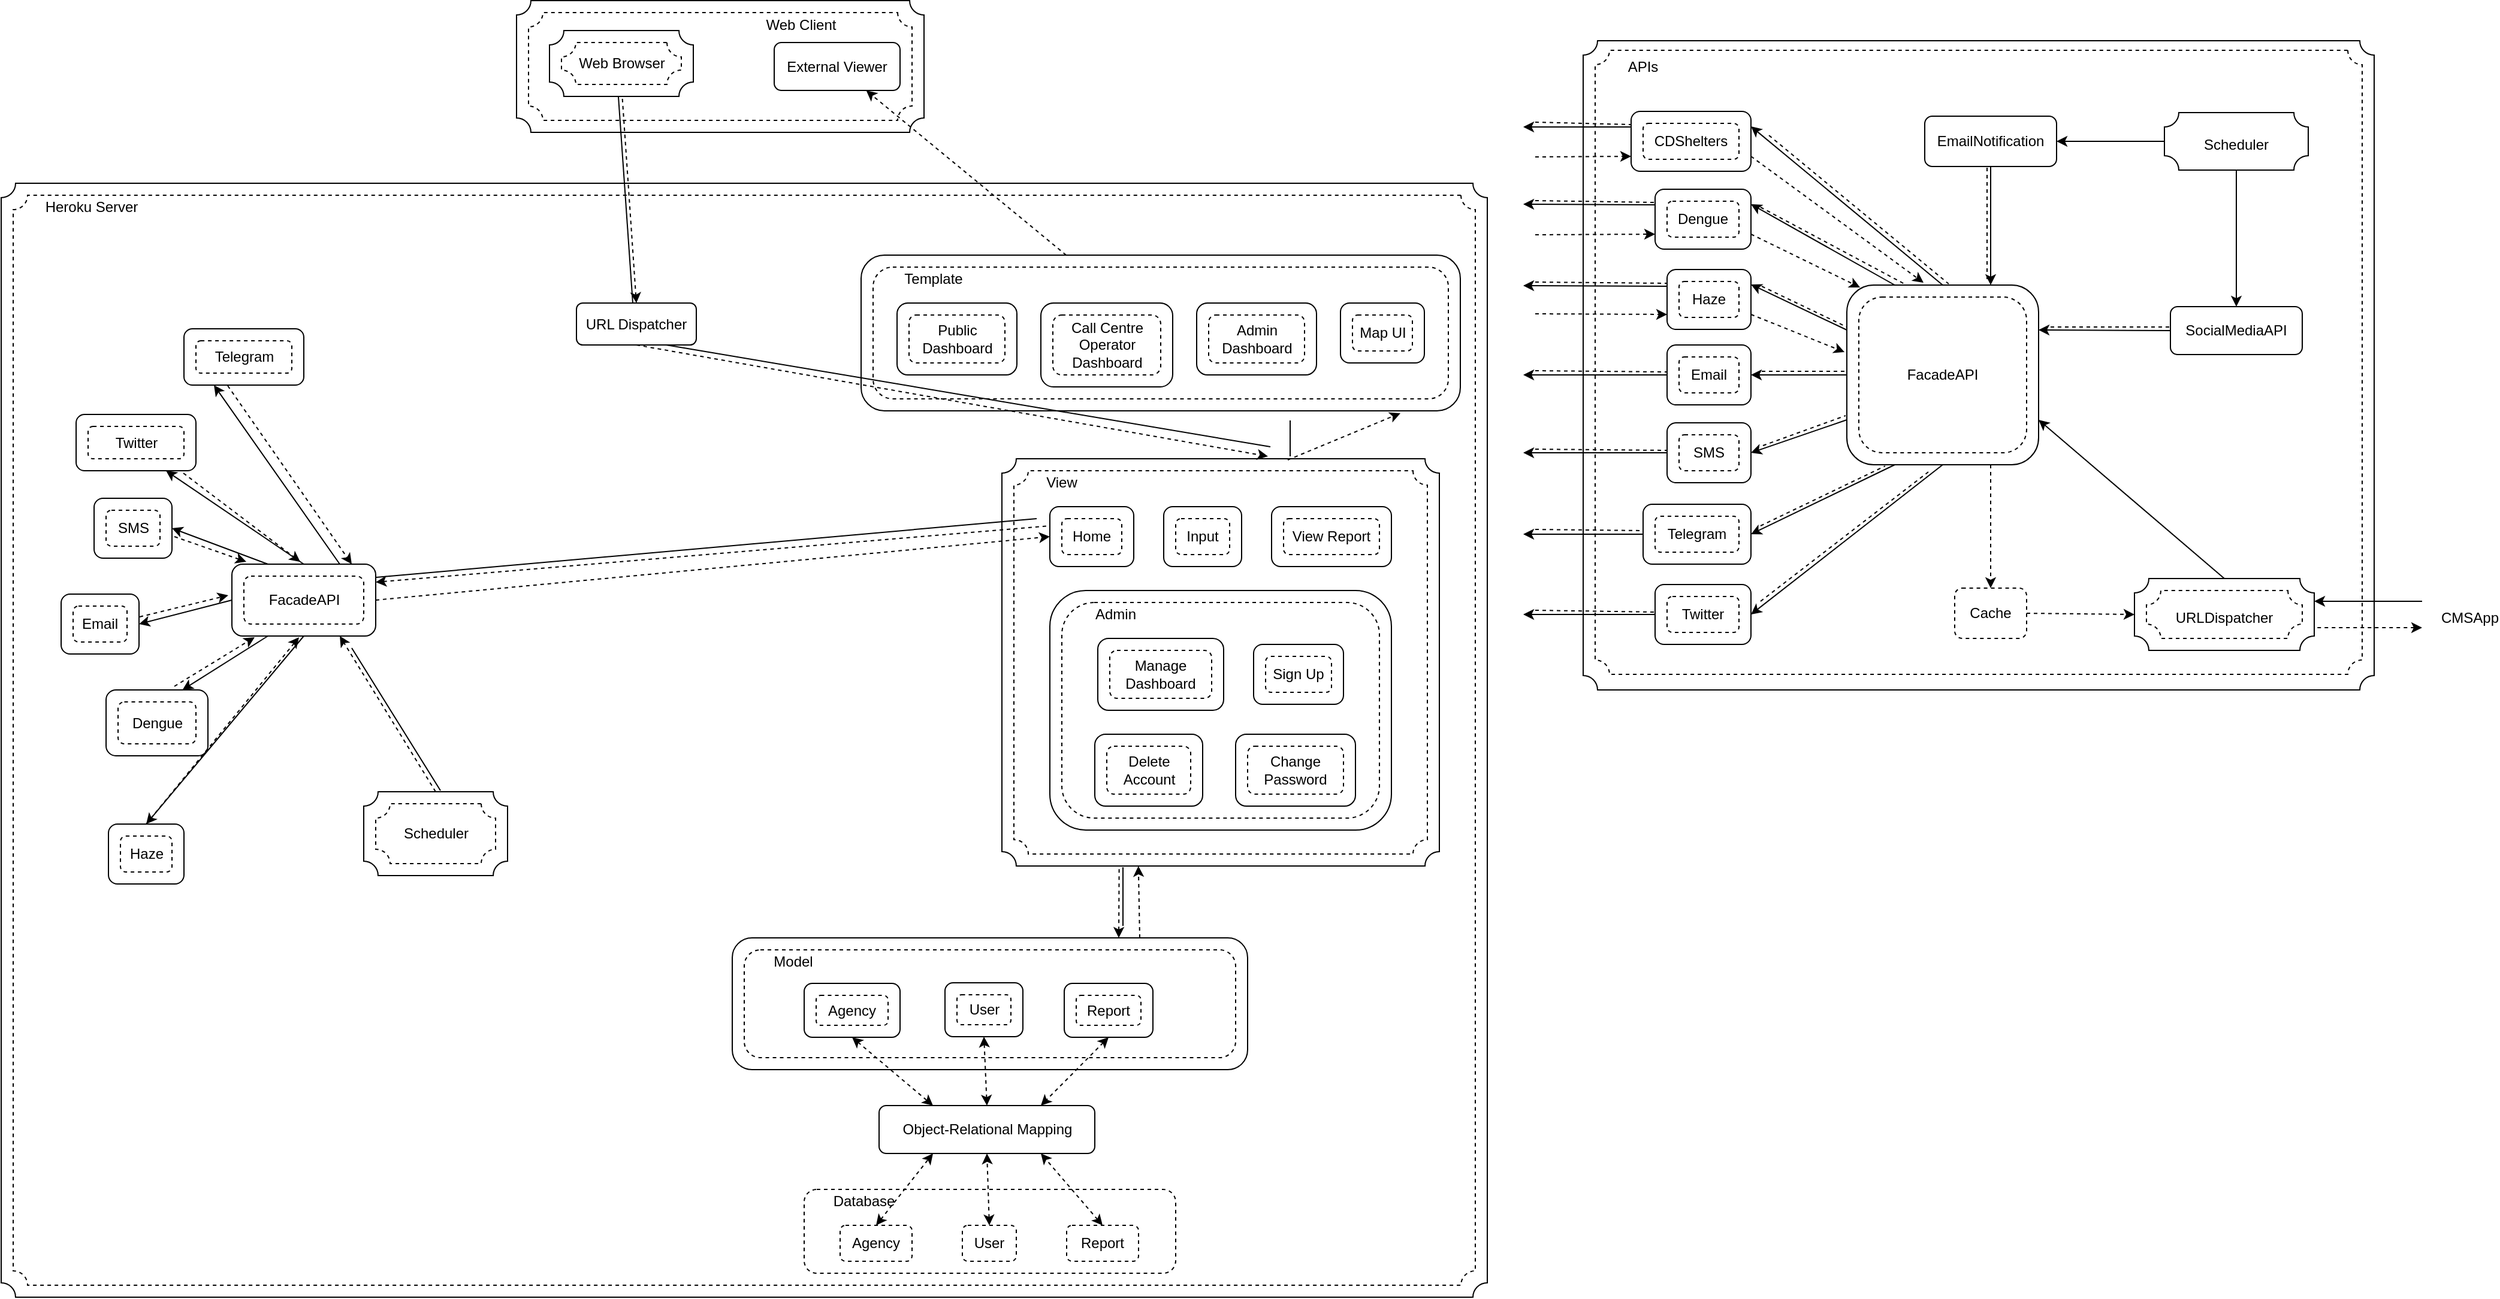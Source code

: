 <mxfile version="10.6.0" type="github"><diagram id="89IaM2pfo2dW9Pg9RgBT" name="Page-1"><mxGraphModel dx="1924" dy="614" grid="1" gridSize="10" guides="1" tooltips="1" connect="1" arrows="1" fold="1" page="1" pageScale="1" pageWidth="850" pageHeight="1100" math="0" shadow="0"><root><mxCell id="0"/><mxCell id="1" parent="0"/><mxCell id="wvOThd1Y3u8JnIfbXRII-2" value="" style="verticalLabelPosition=bottom;verticalAlign=top;html=1;shape=mxgraph.basic.plaque;dx=6;" parent="1" vertex="1"><mxGeometry x="30" y="7.5" width="340" height="110" as="geometry"/></mxCell><mxCell id="wvOThd1Y3u8JnIfbXRII-4" value="" style="verticalLabelPosition=bottom;verticalAlign=top;html=1;shape=mxgraph.basic.plaque;dx=6;dashed=1;" parent="1" vertex="1"><mxGeometry x="40" y="17.5" width="320" height="90" as="geometry"/></mxCell><mxCell id="wvOThd1Y3u8JnIfbXRII-12" value="Web Client" style="text;html=1;strokeColor=none;fillColor=none;align=center;verticalAlign=middle;whiteSpace=wrap;rounded=0;dashed=1;" parent="1" vertex="1"><mxGeometry x="230" y="17.5" width="75" height="20" as="geometry"/></mxCell><mxCell id="wvOThd1Y3u8JnIfbXRII-20" value="" style="verticalLabelPosition=bottom;verticalAlign=top;html=1;shape=mxgraph.basic.plaque;dx=6;" parent="1" vertex="1"><mxGeometry x="-400" y="160" width="1240" height="930" as="geometry"/></mxCell><mxCell id="wvOThd1Y3u8JnIfbXRII-21" value="" style="verticalLabelPosition=bottom;verticalAlign=top;html=1;shape=mxgraph.basic.plaque;dx=6;dashed=1;" parent="1" vertex="1"><mxGeometry x="-390" y="170" width="1220" height="910" as="geometry"/></mxCell><mxCell id="wvOThd1Y3u8JnIfbXRII-22" value="Heroku Server" style="text;html=1;strokeColor=none;fillColor=none;align=center;verticalAlign=middle;whiteSpace=wrap;rounded=0;dashed=1;" parent="1" vertex="1"><mxGeometry x="-370" y="170" width="91" height="20" as="geometry"/></mxCell><mxCell id="wvOThd1Y3u8JnIfbXRII-23" value="" style="rounded=1;whiteSpace=wrap;html=1;" parent="1" vertex="1"><mxGeometry x="317.5" y="220" width="500" height="130" as="geometry"/></mxCell><mxCell id="wvOThd1Y3u8JnIfbXRII-24" value="" style="rounded=1;whiteSpace=wrap;html=1;dashed=1;" parent="1" vertex="1"><mxGeometry x="327.5" y="230" width="480" height="110" as="geometry"/></mxCell><mxCell id="wvOThd1Y3u8JnIfbXRII-25" value="Template" style="text;html=1;strokeColor=none;fillColor=none;align=center;verticalAlign=middle;whiteSpace=wrap;rounded=0;dashed=1;" parent="1" vertex="1"><mxGeometry x="347.5" y="230" width="60" height="20" as="geometry"/></mxCell><mxCell id="wvOThd1Y3u8JnIfbXRII-26" value="" style="rounded=1;whiteSpace=wrap;html=1;" parent="1" vertex="1"><mxGeometry x="347.5" y="260" width="100" height="60" as="geometry"/></mxCell><mxCell id="wvOThd1Y3u8JnIfbXRII-27" value="Public Dashboard" style="rounded=1;whiteSpace=wrap;html=1;dashed=1;" parent="1" vertex="1"><mxGeometry x="357.5" y="270" width="80" height="40" as="geometry"/></mxCell><mxCell id="wvOThd1Y3u8JnIfbXRII-28" value="" style="rounded=1;whiteSpace=wrap;html=1;" parent="1" vertex="1"><mxGeometry x="467.5" y="260" width="110" height="70" as="geometry"/></mxCell><mxCell id="wvOThd1Y3u8JnIfbXRII-29" value="Call Centre Operator Dashboard" style="rounded=1;whiteSpace=wrap;html=1;dashed=1;" parent="1" vertex="1"><mxGeometry x="477.5" y="270" width="90" height="50" as="geometry"/></mxCell><mxCell id="wvOThd1Y3u8JnIfbXRII-30" value="" style="rounded=1;whiteSpace=wrap;html=1;" parent="1" vertex="1"><mxGeometry x="597.5" y="260" width="100" height="60" as="geometry"/></mxCell><mxCell id="wvOThd1Y3u8JnIfbXRII-31" value="Admin Dashboard" style="rounded=1;whiteSpace=wrap;html=1;dashed=1;" parent="1" vertex="1"><mxGeometry x="607.5" y="270" width="80" height="40" as="geometry"/></mxCell><mxCell id="wvOThd1Y3u8JnIfbXRII-32" value="" style="rounded=1;whiteSpace=wrap;html=1;" parent="1" vertex="1"><mxGeometry x="717.5" y="260" width="70" height="50" as="geometry"/></mxCell><mxCell id="wvOThd1Y3u8JnIfbXRII-33" value="Map UI" style="rounded=1;whiteSpace=wrap;html=1;dashed=1;" parent="1" vertex="1"><mxGeometry x="727.5" y="270" width="50" height="30" as="geometry"/></mxCell><mxCell id="wvOThd1Y3u8JnIfbXRII-34" value="URL Dispatcher" style="rounded=1;whiteSpace=wrap;html=1;" parent="1" vertex="1"><mxGeometry x="80" y="260" width="100" height="35" as="geometry"/></mxCell><mxCell id="wvOThd1Y3u8JnIfbXRII-35" value="" style="verticalLabelPosition=bottom;verticalAlign=top;html=1;shape=mxgraph.basic.plaque;dx=6;" parent="1" vertex="1"><mxGeometry x="435" y="390" width="365" height="340" as="geometry"/></mxCell><mxCell id="wvOThd1Y3u8JnIfbXRII-36" value="" style="verticalLabelPosition=bottom;verticalAlign=top;html=1;shape=mxgraph.basic.plaque;dx=6;dashed=1;" parent="1" vertex="1"><mxGeometry x="445" y="400" width="345" height="320" as="geometry"/></mxCell><mxCell id="wvOThd1Y3u8JnIfbXRII-37" value="View" style="text;html=1;strokeColor=none;fillColor=none;align=center;verticalAlign=middle;whiteSpace=wrap;rounded=0;" parent="1" vertex="1"><mxGeometry x="465" y="400" width="40" height="20" as="geometry"/></mxCell><mxCell id="wvOThd1Y3u8JnIfbXRII-38" value="" style="rounded=1;whiteSpace=wrap;html=1;" parent="1" vertex="1"><mxGeometry x="475" y="430" width="70" height="50" as="geometry"/></mxCell><mxCell id="wvOThd1Y3u8JnIfbXRII-39" value="Home" style="rounded=1;whiteSpace=wrap;html=1;dashed=1;" parent="1" vertex="1"><mxGeometry x="485" y="440" width="50" height="30" as="geometry"/></mxCell><mxCell id="wvOThd1Y3u8JnIfbXRII-40" value="" style="rounded=1;whiteSpace=wrap;html=1;" parent="1" vertex="1"><mxGeometry x="570" y="430" width="65" height="50" as="geometry"/></mxCell><mxCell id="wvOThd1Y3u8JnIfbXRII-41" value="Input" style="rounded=1;whiteSpace=wrap;html=1;dashed=1;" parent="1" vertex="1"><mxGeometry x="580" y="440" width="45" height="30" as="geometry"/></mxCell><mxCell id="wvOThd1Y3u8JnIfbXRII-43" value="" style="rounded=1;whiteSpace=wrap;html=1;" parent="1" vertex="1"><mxGeometry x="660" y="430" width="100" height="50" as="geometry"/></mxCell><mxCell id="wvOThd1Y3u8JnIfbXRII-44" value="View Report" style="rounded=1;whiteSpace=wrap;html=1;dashed=1;" parent="1" vertex="1"><mxGeometry x="670" y="440" width="80" height="30" as="geometry"/></mxCell><mxCell id="wvOThd1Y3u8JnIfbXRII-45" value="" style="rounded=1;whiteSpace=wrap;html=1;" parent="1" vertex="1"><mxGeometry x="475" y="500" width="285" height="200" as="geometry"/></mxCell><mxCell id="wvOThd1Y3u8JnIfbXRII-46" value="" style="rounded=1;whiteSpace=wrap;html=1;dashed=1;" parent="1" vertex="1"><mxGeometry x="485" y="510" width="265" height="180" as="geometry"/></mxCell><mxCell id="wvOThd1Y3u8JnIfbXRII-47" value="Admin" style="text;html=1;strokeColor=none;fillColor=none;align=center;verticalAlign=middle;whiteSpace=wrap;rounded=0;" parent="1" vertex="1"><mxGeometry x="510" y="510" width="40" height="20" as="geometry"/></mxCell><mxCell id="wvOThd1Y3u8JnIfbXRII-48" value="" style="endArrow=classic;startArrow=none;html=1;dashed=1;entryX=0.9;entryY=1.015;entryDx=0;entryDy=0;exitX=0.181;exitY=0.003;exitDx=0;exitDy=0;exitPerimeter=0;entryPerimeter=0;endFill=1;startFill=0;" parent="1" target="wvOThd1Y3u8JnIfbXRII-23" edge="1"><mxGeometry width="50" height="50" relative="1" as="geometry"><mxPoint x="673.5" y="391" as="sourcePoint"/><mxPoint x="682.5" y="350" as="targetPoint"/></mxGeometry></mxCell><mxCell id="wvOThd1Y3u8JnIfbXRII-49" value="" style="rounded=1;whiteSpace=wrap;html=1;" parent="1" vertex="1"><mxGeometry x="515" y="540" width="105" height="60" as="geometry"/></mxCell><mxCell id="wvOThd1Y3u8JnIfbXRII-50" value="Manage Dashboard" style="rounded=1;whiteSpace=wrap;html=1;dashed=1;" parent="1" vertex="1"><mxGeometry x="525" y="550" width="85" height="40" as="geometry"/></mxCell><mxCell id="wvOThd1Y3u8JnIfbXRII-51" value="" style="rounded=1;whiteSpace=wrap;html=1;" parent="1" vertex="1"><mxGeometry x="645" y="545" width="75" height="50" as="geometry"/></mxCell><mxCell id="wvOThd1Y3u8JnIfbXRII-52" value="Sign Up" style="rounded=1;whiteSpace=wrap;html=1;dashed=1;" parent="1" vertex="1"><mxGeometry x="655" y="555" width="55" height="30" as="geometry"/></mxCell><mxCell id="wvOThd1Y3u8JnIfbXRII-53" value="" style="rounded=1;whiteSpace=wrap;html=1;" parent="1" vertex="1"><mxGeometry x="512.5" y="620" width="90" height="60" as="geometry"/></mxCell><mxCell id="wvOThd1Y3u8JnIfbXRII-54" value="Delete Account" style="rounded=1;whiteSpace=wrap;html=1;dashed=1;" parent="1" vertex="1"><mxGeometry x="522.5" y="630" width="70" height="40" as="geometry"/></mxCell><mxCell id="wvOThd1Y3u8JnIfbXRII-55" value="" style="rounded=1;whiteSpace=wrap;html=1;" parent="1" vertex="1"><mxGeometry x="630" y="620" width="100" height="60" as="geometry"/></mxCell><mxCell id="wvOThd1Y3u8JnIfbXRII-56" value="Change Password" style="rounded=1;whiteSpace=wrap;html=1;dashed=1;" parent="1" vertex="1"><mxGeometry x="640" y="630" width="80" height="40" as="geometry"/></mxCell><mxCell id="wvOThd1Y3u8JnIfbXRII-57" value="" style="rounded=1;whiteSpace=wrap;html=1;" parent="1" vertex="1"><mxGeometry x="-207.5" y="478" width="120" height="60" as="geometry"/></mxCell><mxCell id="wvOThd1Y3u8JnIfbXRII-58" value="FacadeAPI" style="rounded=1;whiteSpace=wrap;html=1;dashed=1;" parent="1" vertex="1"><mxGeometry x="-197.5" y="488" width="100" height="40" as="geometry"/></mxCell><mxCell id="wvOThd1Y3u8JnIfbXRII-59" value="" style="verticalLabelPosition=bottom;verticalAlign=top;html=1;shape=mxgraph.basic.plaque;dx=6;" parent="1" vertex="1"><mxGeometry x="-97.5" y="668" width="120" height="70" as="geometry"/></mxCell><mxCell id="wvOThd1Y3u8JnIfbXRII-60" value="" style="verticalLabelPosition=bottom;verticalAlign=top;html=1;shape=mxgraph.basic.plaque;dx=6;dashed=1;" parent="1" vertex="1"><mxGeometry x="-87.5" y="678" width="100" height="50" as="geometry"/></mxCell><mxCell id="wvOThd1Y3u8JnIfbXRII-61" value="Scheduler" style="text;html=1;strokeColor=none;fillColor=none;align=center;verticalAlign=middle;whiteSpace=wrap;rounded=0;" parent="1" vertex="1"><mxGeometry x="-67.5" y="685.5" width="60" height="35" as="geometry"/></mxCell><mxCell id="wvOThd1Y3u8JnIfbXRII-62" value="" style="rounded=1;whiteSpace=wrap;html=1;" parent="1" vertex="1"><mxGeometry x="-247.5" y="281.5" width="100" height="47" as="geometry"/></mxCell><mxCell id="wvOThd1Y3u8JnIfbXRII-63" value="Telegram" style="rounded=1;whiteSpace=wrap;html=1;dashed=1;" parent="1" vertex="1"><mxGeometry x="-237.5" y="291.5" width="80" height="27" as="geometry"/></mxCell><mxCell id="wvOThd1Y3u8JnIfbXRII-64" value="" style="rounded=1;whiteSpace=wrap;html=1;" parent="1" vertex="1"><mxGeometry x="-337.5" y="353" width="100" height="47" as="geometry"/></mxCell><mxCell id="wvOThd1Y3u8JnIfbXRII-65" value="Twitter" style="rounded=1;whiteSpace=wrap;html=1;dashed=1;" parent="1" vertex="1"><mxGeometry x="-327.5" y="363" width="80" height="27" as="geometry"/></mxCell><mxCell id="wvOThd1Y3u8JnIfbXRII-66" value="" style="rounded=1;whiteSpace=wrap;html=1;" parent="1" vertex="1"><mxGeometry x="-322.5" y="423" width="65" height="50" as="geometry"/></mxCell><mxCell id="wvOThd1Y3u8JnIfbXRII-67" value="SMS" style="rounded=1;whiteSpace=wrap;html=1;dashed=1;" parent="1" vertex="1"><mxGeometry x="-312.5" y="433" width="45" height="30" as="geometry"/></mxCell><mxCell id="wvOThd1Y3u8JnIfbXRII-68" value="" style="rounded=1;whiteSpace=wrap;html=1;" parent="1" vertex="1"><mxGeometry x="-350" y="503" width="65" height="50" as="geometry"/></mxCell><mxCell id="wvOThd1Y3u8JnIfbXRII-69" value="Email" style="rounded=1;whiteSpace=wrap;html=1;dashed=1;" parent="1" vertex="1"><mxGeometry x="-340" y="513" width="45" height="30" as="geometry"/></mxCell><mxCell id="wvOThd1Y3u8JnIfbXRII-70" value="" style="rounded=1;whiteSpace=wrap;html=1;" parent="1" vertex="1"><mxGeometry x="-312.5" y="583" width="85" height="55" as="geometry"/></mxCell><mxCell id="wvOThd1Y3u8JnIfbXRII-71" value="Dengue" style="rounded=1;whiteSpace=wrap;html=1;dashed=1;" parent="1" vertex="1"><mxGeometry x="-302.5" y="593" width="65" height="35" as="geometry"/></mxCell><mxCell id="wvOThd1Y3u8JnIfbXRII-72" value="" style="rounded=1;whiteSpace=wrap;html=1;" parent="1" vertex="1"><mxGeometry x="-310.5" y="695" width="63" height="50" as="geometry"/></mxCell><mxCell id="wvOThd1Y3u8JnIfbXRII-73" value="Haze" style="rounded=1;whiteSpace=wrap;html=1;dashed=1;" parent="1" vertex="1"><mxGeometry x="-300.5" y="705" width="43" height="30" as="geometry"/></mxCell><mxCell id="wvOThd1Y3u8JnIfbXRII-75" value="" style="rounded=1;whiteSpace=wrap;html=1;dashed=1;" parent="1" vertex="1"><mxGeometry x="270" y="1000" width="310" height="70" as="geometry"/></mxCell><mxCell id="wvOThd1Y3u8JnIfbXRII-76" value="Agency" style="rounded=1;whiteSpace=wrap;html=1;dashed=1;" parent="1" vertex="1"><mxGeometry x="300" y="1030" width="60" height="30" as="geometry"/></mxCell><mxCell id="wvOThd1Y3u8JnIfbXRII-77" value="User" style="rounded=1;whiteSpace=wrap;html=1;dashed=1;" parent="1" vertex="1"><mxGeometry x="402" y="1030" width="45" height="30" as="geometry"/></mxCell><mxCell id="wvOThd1Y3u8JnIfbXRII-78" value="Report" style="rounded=1;whiteSpace=wrap;html=1;dashed=1;" parent="1" vertex="1"><mxGeometry x="489" y="1030" width="60" height="30" as="geometry"/></mxCell><mxCell id="wvOThd1Y3u8JnIfbXRII-79" value="Database" style="text;html=1;strokeColor=none;fillColor=none;align=center;verticalAlign=middle;whiteSpace=wrap;rounded=0;" parent="1" vertex="1"><mxGeometry x="290" y="1000" width="60" height="20" as="geometry"/></mxCell><mxCell id="wvOThd1Y3u8JnIfbXRII-80" value="" style="rounded=1;whiteSpace=wrap;html=1;" parent="1" vertex="1"><mxGeometry x="210" y="790" width="430" height="110" as="geometry"/></mxCell><mxCell id="wvOThd1Y3u8JnIfbXRII-81" value="" style="rounded=1;whiteSpace=wrap;html=1;dashed=1;" parent="1" vertex="1"><mxGeometry x="220" y="800" width="410" height="90" as="geometry"/></mxCell><mxCell id="wvOThd1Y3u8JnIfbXRII-82" value="" style="rounded=1;whiteSpace=wrap;html=1;" parent="1" vertex="1"><mxGeometry x="387.5" y="827.5" width="65" height="45" as="geometry"/></mxCell><mxCell id="wvOThd1Y3u8JnIfbXRII-83" value="User" style="rounded=1;whiteSpace=wrap;html=1;dashed=1;" parent="1" vertex="1"><mxGeometry x="397.5" y="837.5" width="45" height="25" as="geometry"/></mxCell><mxCell id="wvOThd1Y3u8JnIfbXRII-84" value="" style="rounded=1;whiteSpace=wrap;html=1;" parent="1" vertex="1"><mxGeometry x="487" y="828" width="74" height="45" as="geometry"/></mxCell><mxCell id="wvOThd1Y3u8JnIfbXRII-85" value="Report" style="rounded=1;whiteSpace=wrap;html=1;dashed=1;" parent="1" vertex="1"><mxGeometry x="497" y="838" width="54" height="25" as="geometry"/></mxCell><mxCell id="wvOThd1Y3u8JnIfbXRII-86" value="" style="rounded=1;whiteSpace=wrap;html=1;" parent="1" vertex="1"><mxGeometry x="270" y="828" width="80" height="45" as="geometry"/></mxCell><mxCell id="wvOThd1Y3u8JnIfbXRII-87" value="Agency" style="rounded=1;whiteSpace=wrap;html=1;dashed=1;" parent="1" vertex="1"><mxGeometry x="280" y="838" width="60" height="25" as="geometry"/></mxCell><mxCell id="wvOThd1Y3u8JnIfbXRII-88" value="Model" style="text;html=1;strokeColor=none;fillColor=none;align=center;verticalAlign=middle;whiteSpace=wrap;rounded=0;" parent="1" vertex="1"><mxGeometry x="241" y="800" width="40" height="20" as="geometry"/></mxCell><mxCell id="wvOThd1Y3u8JnIfbXRII-89" value="Object-Relational Mapping" style="rounded=1;whiteSpace=wrap;html=1;" parent="1" vertex="1"><mxGeometry x="332.5" y="930" width="180" height="40" as="geometry"/></mxCell><mxCell id="wvOThd1Y3u8JnIfbXRII-90" value="" style="endArrow=classic;startArrow=classic;html=1;dashed=1;exitX=0.5;exitY=0;exitDx=0;exitDy=0;entryX=0.25;entryY=1;entryDx=0;entryDy=0;" parent="1" source="wvOThd1Y3u8JnIfbXRII-76" target="wvOThd1Y3u8JnIfbXRII-89" edge="1"><mxGeometry width="50" height="50" relative="1" as="geometry"><mxPoint x="300" y="1030" as="sourcePoint"/><mxPoint x="350" y="980" as="targetPoint"/></mxGeometry></mxCell><mxCell id="wvOThd1Y3u8JnIfbXRII-91" value="" style="endArrow=classic;startArrow=classic;html=1;dashed=1;exitX=0.5;exitY=0;exitDx=0;exitDy=0;entryX=0.5;entryY=1;entryDx=0;entryDy=0;" parent="1" source="wvOThd1Y3u8JnIfbXRII-77" target="wvOThd1Y3u8JnIfbXRII-89" edge="1"><mxGeometry width="50" height="50" relative="1" as="geometry"><mxPoint x="340" y="1040" as="sourcePoint"/><mxPoint x="355" y="980" as="targetPoint"/></mxGeometry></mxCell><mxCell id="wvOThd1Y3u8JnIfbXRII-92" value="" style="endArrow=classic;startArrow=classic;html=1;dashed=1;exitX=0.5;exitY=0;exitDx=0;exitDy=0;entryX=0.75;entryY=1;entryDx=0;entryDy=0;" parent="1" source="wvOThd1Y3u8JnIfbXRII-78" target="wvOThd1Y3u8JnIfbXRII-89" edge="1"><mxGeometry width="50" height="50" relative="1" as="geometry"><mxPoint x="350" y="1050" as="sourcePoint"/><mxPoint x="365" y="990" as="targetPoint"/></mxGeometry></mxCell><mxCell id="wvOThd1Y3u8JnIfbXRII-93" value="" style="endArrow=classic;startArrow=classic;html=1;dashed=1;exitX=0.5;exitY=1;exitDx=0;exitDy=0;entryX=0.75;entryY=0;entryDx=0;entryDy=0;" parent="1" source="wvOThd1Y3u8JnIfbXRII-84" target="wvOThd1Y3u8JnIfbXRII-89" edge="1"><mxGeometry width="50" height="50" relative="1" as="geometry"><mxPoint x="529" y="1040" as="sourcePoint"/><mxPoint x="505" y="980" as="targetPoint"/></mxGeometry></mxCell><mxCell id="wvOThd1Y3u8JnIfbXRII-94" value="" style="endArrow=classic;startArrow=classic;html=1;dashed=1;exitX=0.5;exitY=1;exitDx=0;exitDy=0;entryX=0.5;entryY=0;entryDx=0;entryDy=0;" parent="1" source="wvOThd1Y3u8JnIfbXRII-82" target="wvOThd1Y3u8JnIfbXRII-89" edge="1"><mxGeometry width="50" height="50" relative="1" as="geometry"><mxPoint x="534" y="883" as="sourcePoint"/><mxPoint x="505" y="940" as="targetPoint"/></mxGeometry></mxCell><mxCell id="wvOThd1Y3u8JnIfbXRII-95" value="" style="endArrow=classic;startArrow=classic;html=1;dashed=1;exitX=0.5;exitY=1;exitDx=0;exitDy=0;entryX=0.25;entryY=0;entryDx=0;entryDy=0;" parent="1" source="wvOThd1Y3u8JnIfbXRII-86" target="wvOThd1Y3u8JnIfbXRII-89" edge="1"><mxGeometry width="50" height="50" relative="1" as="geometry"><mxPoint x="430" y="883" as="sourcePoint"/><mxPoint x="430" y="940" as="targetPoint"/></mxGeometry></mxCell><mxCell id="wvOThd1Y3u8JnIfbXRII-96" value="" style="endArrow=none;startArrow=classic;html=1;dashed=1;exitX=0.75;exitY=0;exitDx=0;exitDy=0;entryX=0.268;entryY=1;entryDx=0;entryDy=0;entryPerimeter=0;startFill=1;endFill=0;" parent="1" source="wvOThd1Y3u8JnIfbXRII-80" target="wvOThd1Y3u8JnIfbXRII-35" edge="1"><mxGeometry width="50" height="50" relative="1" as="geometry"><mxPoint x="520" y="790" as="sourcePoint"/><mxPoint x="570" y="740" as="targetPoint"/></mxGeometry></mxCell><mxCell id="wvOThd1Y3u8JnIfbXRII-97" value="" style="endArrow=classic;html=1;dashed=1;" parent="1" source="wvOThd1Y3u8JnIfbXRII-23" target="N3sMtLj69sBICCDIwIQr-1" edge="1"><mxGeometry width="50" height="50" relative="1" as="geometry"><mxPoint x="632.5" y="170" as="sourcePoint"/><mxPoint x="677.5" y="75" as="targetPoint"/></mxGeometry></mxCell><mxCell id="wvOThd1Y3u8JnIfbXRII-98" value="" style="endArrow=classic;html=1;dashed=1;exitX=0.5;exitY=1;exitDx=0;exitDy=0;exitPerimeter=0;entryX=0.5;entryY=0;entryDx=0;entryDy=0;" parent="1" source="ja9YExPitHHDWCBDoxBe-2" target="wvOThd1Y3u8JnIfbXRII-34" edge="1"><mxGeometry width="50" height="50" relative="1" as="geometry"><mxPoint x="640" y="75" as="sourcePoint"/><mxPoint x="685" y="110" as="targetPoint"/></mxGeometry></mxCell><mxCell id="wvOThd1Y3u8JnIfbXRII-99" value="" style="endArrow=classic;html=1;dashed=1;exitX=0.5;exitY=1;exitDx=0;exitDy=0;entryX=0.595;entryY=-0.006;entryDx=0;entryDy=0;entryPerimeter=0;" parent="1" source="wvOThd1Y3u8JnIfbXRII-34" edge="1"><mxGeometry width="50" height="50" relative="1" as="geometry"><mxPoint x="645" y="360" as="sourcePoint"/><mxPoint x="657" y="388" as="targetPoint"/></mxGeometry></mxCell><mxCell id="wvOThd1Y3u8JnIfbXRII-100" value="" style="endArrow=classic;html=1;entryX=0.25;entryY=1;entryDx=0;entryDy=0;exitX=0.75;exitY=0;exitDx=0;exitDy=0;" parent="1" source="wvOThd1Y3u8JnIfbXRII-57" target="wvOThd1Y3u8JnIfbXRII-62" edge="1"><mxGeometry width="50" height="50" relative="1" as="geometry"><mxPoint x="-67.5" y="508" as="sourcePoint"/><mxPoint x="-17.5" y="458" as="targetPoint"/></mxGeometry></mxCell><mxCell id="wvOThd1Y3u8JnIfbXRII-101" value="" style="endArrow=classic;html=1;entryX=0.75;entryY=1;entryDx=0;entryDy=0;exitX=0.5;exitY=0;exitDx=0;exitDy=0;" parent="1" source="wvOThd1Y3u8JnIfbXRII-57" target="wvOThd1Y3u8JnIfbXRII-64" edge="1"><mxGeometry width="50" height="50" relative="1" as="geometry"><mxPoint x="-107.5" y="488" as="sourcePoint"/><mxPoint x="-52.5" y="442" as="targetPoint"/></mxGeometry></mxCell><mxCell id="wvOThd1Y3u8JnIfbXRII-102" value="" style="endArrow=classic;html=1;entryX=1;entryY=0.5;entryDx=0;entryDy=0;exitX=0.25;exitY=0;exitDx=0;exitDy=0;" parent="1" source="wvOThd1Y3u8JnIfbXRII-57" target="wvOThd1Y3u8JnIfbXRII-66" edge="1"><mxGeometry width="50" height="50" relative="1" as="geometry"><mxPoint x="-137.5" y="488" as="sourcePoint"/><mxPoint x="-142.5" y="429" as="targetPoint"/></mxGeometry></mxCell><mxCell id="wvOThd1Y3u8JnIfbXRII-103" value="" style="endArrow=classic;html=1;entryX=1;entryY=0.5;entryDx=0;entryDy=0;exitX=0;exitY=0.5;exitDx=0;exitDy=0;" parent="1" source="wvOThd1Y3u8JnIfbXRII-57" target="wvOThd1Y3u8JnIfbXRII-68" edge="1"><mxGeometry width="50" height="50" relative="1" as="geometry"><mxPoint x="-227.5" y="498" as="sourcePoint"/><mxPoint x="-247.5" y="458" as="targetPoint"/></mxGeometry></mxCell><mxCell id="wvOThd1Y3u8JnIfbXRII-104" value="" style="endArrow=classic;html=1;entryX=0.75;entryY=0;entryDx=0;entryDy=0;exitX=0.25;exitY=1;exitDx=0;exitDy=0;" parent="1" source="wvOThd1Y3u8JnIfbXRII-57" target="wvOThd1Y3u8JnIfbXRII-70" edge="1"><mxGeometry width="50" height="50" relative="1" as="geometry"><mxPoint x="-197.5" y="512" as="sourcePoint"/><mxPoint x="-274.5" y="526" as="targetPoint"/></mxGeometry></mxCell><mxCell id="wvOThd1Y3u8JnIfbXRII-105" value="" style="endArrow=classic;html=1;entryX=0.5;entryY=0;entryDx=0;entryDy=0;exitX=0.5;exitY=1;exitDx=0;exitDy=0;" parent="1" source="wvOThd1Y3u8JnIfbXRII-57" target="wvOThd1Y3u8JnIfbXRII-72" edge="1"><mxGeometry width="50" height="50" relative="1" as="geometry"><mxPoint x="-197.5" y="533" as="sourcePoint"/><mxPoint x="-238.5" y="593" as="targetPoint"/></mxGeometry></mxCell><mxCell id="wvOThd1Y3u8JnIfbXRII-106" value="" style="endArrow=classic;html=1;entryX=0.75;entryY=1;entryDx=0;entryDy=0;exitX=0.5;exitY=0;exitDx=0;exitDy=0;exitPerimeter=0;dashed=1;" parent="1" source="wvOThd1Y3u8JnIfbXRII-59" target="wvOThd1Y3u8JnIfbXRII-57" edge="1"><mxGeometry width="50" height="50" relative="1" as="geometry"><mxPoint x="-67.5" y="638" as="sourcePoint"/><mxPoint x="-17.5" y="588" as="targetPoint"/></mxGeometry></mxCell><mxCell id="wvOThd1Y3u8JnIfbXRII-107" value="" style="endArrow=classic;startArrow=none;html=1;dashed=1;exitX=1;exitY=0.5;exitDx=0;exitDy=0;entryX=0;entryY=0.5;entryDx=0;entryDy=0;startFill=0;" parent="1" source="wvOThd1Y3u8JnIfbXRII-57" target="wvOThd1Y3u8JnIfbXRII-38" edge="1"><mxGeometry width="50" height="50" relative="1" as="geometry"><mxPoint x="340" y="530" as="sourcePoint"/><mxPoint x="390" y="480" as="targetPoint"/></mxGeometry></mxCell><mxCell id="wvOThd1Y3u8JnIfbXRII-108" value="" style="endArrow=none;html=1;entryX=0;entryY=0.25;entryDx=0;entryDy=0;startArrow=classic;startFill=1;endFill=0;dashed=1;exitX=1;exitY=0.25;exitDx=0;exitDy=0;" parent="1" source="wvOThd1Y3u8JnIfbXRII-57" edge="1"><mxGeometry width="50" height="50" relative="1" as="geometry"><mxPoint x="301" y="503" as="sourcePoint"/><mxPoint x="475" y="446" as="targetPoint"/></mxGeometry></mxCell><mxCell id="wvOThd1Y3u8JnIfbXRII-109" value="" style="endArrow=classic;html=1;dashed=1;exitX=0.365;exitY=1.011;exitDx=0;exitDy=0;exitPerimeter=0;" parent="1" source="wvOThd1Y3u8JnIfbXRII-62" edge="1"><mxGeometry width="50" height="50" relative="1" as="geometry"><mxPoint x="-57.5" y="432" as="sourcePoint"/><mxPoint x="-107.5" y="478" as="targetPoint"/></mxGeometry></mxCell><mxCell id="wvOThd1Y3u8JnIfbXRII-110" value="" style="endArrow=classic;html=1;dashed=1;exitX=0.895;exitY=1.043;exitDx=0;exitDy=0;exitPerimeter=0;" parent="1" source="wvOThd1Y3u8JnIfbXRII-64" edge="1"><mxGeometry width="50" height="50" relative="1" as="geometry"><mxPoint x="-160.5" y="420" as="sourcePoint"/><mxPoint x="-150.5" y="476" as="targetPoint"/></mxGeometry></mxCell><mxCell id="wvOThd1Y3u8JnIfbXRII-111" value="" style="endArrow=classic;html=1;dashed=1;entryX=0.1;entryY=-0.033;entryDx=0;entryDy=0;entryPerimeter=0;exitX=1.031;exitY=0.64;exitDx=0;exitDy=0;exitPerimeter=0;" parent="1" source="wvOThd1Y3u8JnIfbXRII-66" target="wvOThd1Y3u8JnIfbXRII-57" edge="1"><mxGeometry width="50" height="50" relative="1" as="geometry"><mxPoint x="-267.5" y="508" as="sourcePoint"/><mxPoint x="-217.5" y="458" as="targetPoint"/></mxGeometry></mxCell><mxCell id="wvOThd1Y3u8JnIfbXRII-112" value="" style="endArrow=classic;html=1;dashed=1;exitX=1;exitY=0.25;exitDx=0;exitDy=0;" parent="1" edge="1"><mxGeometry width="50" height="50" relative="1" as="geometry"><mxPoint x="-284.5" y="522" as="sourcePoint"/><mxPoint x="-210.5" y="504" as="targetPoint"/></mxGeometry></mxCell><mxCell id="wvOThd1Y3u8JnIfbXRII-113" value="" style="endArrow=classic;html=1;dashed=1;entryX=0.142;entryY=0.983;entryDx=0;entryDy=0;entryPerimeter=0;" parent="1" edge="1"><mxGeometry width="50" height="50" relative="1" as="geometry"><mxPoint x="-255.5" y="580" as="sourcePoint"/><mxPoint x="-188.5" y="539" as="targetPoint"/></mxGeometry></mxCell><mxCell id="wvOThd1Y3u8JnIfbXRII-114" value="" style="endArrow=classic;html=1;dashed=1;entryX=0.442;entryY=1.017;entryDx=0;entryDy=0;entryPerimeter=0;exitX=0.5;exitY=0;exitDx=0;exitDy=0;" parent="1" source="wvOThd1Y3u8JnIfbXRII-72" edge="1"><mxGeometry width="50" height="50" relative="1" as="geometry"><mxPoint x="-162.5" y="595" as="sourcePoint"/><mxPoint x="-151.5" y="539" as="targetPoint"/></mxGeometry></mxCell><mxCell id="N3sMtLj69sBICCDIwIQr-1" value="External Viewer" style="rounded=1;whiteSpace=wrap;html=1;" parent="1" vertex="1"><mxGeometry x="245" y="42.5" width="105" height="40" as="geometry"/></mxCell><mxCell id="ja9YExPitHHDWCBDoxBe-1" value="" style="verticalLabelPosition=bottom;verticalAlign=top;html=1;shape=mxgraph.basic.plaque;dx=6;" parent="1" vertex="1"><mxGeometry x="57.5" y="32.5" width="120" height="55" as="geometry"/></mxCell><mxCell id="ja9YExPitHHDWCBDoxBe-2" value="" style="verticalLabelPosition=bottom;verticalAlign=top;html=1;shape=mxgraph.basic.plaque;dx=6;dashed=1;" parent="1" vertex="1"><mxGeometry x="67.5" y="42.5" width="100" height="35" as="geometry"/></mxCell><mxCell id="wvOThd1Y3u8JnIfbXRII-14" value="Web Browser" style="text;html=1;strokeColor=none;fillColor=none;align=center;verticalAlign=middle;whiteSpace=wrap;rounded=0;dashed=1;" parent="1" vertex="1"><mxGeometry x="77.5" y="50" width="80" height="20" as="geometry"/></mxCell><mxCell id="ja9YExPitHHDWCBDoxBe-3" value="" style="endArrow=none;html=1;entryX=0.5;entryY=1;entryDx=0;entryDy=0;entryPerimeter=0;exitX=0.5;exitY=0;exitDx=0;exitDy=0;" parent="1" edge="1"><mxGeometry width="50" height="50" relative="1" as="geometry"><mxPoint x="127" y="260" as="sourcePoint"/><mxPoint x="115" y="88" as="targetPoint"/></mxGeometry></mxCell><mxCell id="ja9YExPitHHDWCBDoxBe-6" value="" style="endArrow=none;html=1;exitX=0.2;exitY=0;exitDx=0;exitDy=0;exitPerimeter=0;" parent="1" edge="1"><mxGeometry width="50" height="50" relative="1" as="geometry"><mxPoint x="675.5" y="388" as="sourcePoint"/><mxPoint x="675.5" y="358" as="targetPoint"/></mxGeometry></mxCell><mxCell id="ja9YExPitHHDWCBDoxBe-7" value="" style="endArrow=none;html=1;" parent="1" edge="1"><mxGeometry width="50" height="50" relative="1" as="geometry"><mxPoint x="-33.5" y="667" as="sourcePoint"/><mxPoint x="-107.5" y="548" as="targetPoint"/></mxGeometry></mxCell><mxCell id="ja9YExPitHHDWCBDoxBe-8" value="" style="endArrow=none;html=1;entryX=0.285;entryY=1.003;entryDx=0;entryDy=0;entryPerimeter=0;" parent="1" edge="1"><mxGeometry width="50" height="50" relative="1" as="geometry"><mxPoint x="536" y="780" as="sourcePoint"/><mxPoint x="536" y="731" as="targetPoint"/></mxGeometry></mxCell><mxCell id="ja9YExPitHHDWCBDoxBe-9" value="" style="endArrow=classic;html=1;dashed=1;entryX=0.312;entryY=1;entryDx=0;entryDy=0;entryPerimeter=0;" parent="1" target="wvOThd1Y3u8JnIfbXRII-35" edge="1"><mxGeometry width="50" height="50" relative="1" as="geometry"><mxPoint x="550" y="790" as="sourcePoint"/><mxPoint x="600" y="740" as="targetPoint"/></mxGeometry></mxCell><mxCell id="ja9YExPitHHDWCBDoxBe-10" value="" style="endArrow=none;html=1;" parent="1" edge="1"><mxGeometry width="50" height="50" relative="1" as="geometry"><mxPoint x="-87" y="489" as="sourcePoint"/><mxPoint x="464" y="440" as="targetPoint"/></mxGeometry></mxCell><mxCell id="ja9YExPitHHDWCBDoxBe-11" value="" style="endArrow=none;html=1;entryX=0.75;entryY=1;entryDx=0;entryDy=0;" parent="1" target="wvOThd1Y3u8JnIfbXRII-34" edge="1"><mxGeometry width="50" height="50" relative="1" as="geometry"><mxPoint x="659" y="380" as="sourcePoint"/><mxPoint x="659" y="297" as="targetPoint"/></mxGeometry></mxCell><mxCell id="D0pMlMxp29MiVKRcEzJZ-3" value="" style="verticalLabelPosition=bottom;verticalAlign=top;html=1;shape=mxgraph.basic.plaque;dx=6;" parent="1" vertex="1"><mxGeometry x="920" y="41" width="660" height="542" as="geometry"/></mxCell><mxCell id="D0pMlMxp29MiVKRcEzJZ-11" value="" style="verticalLabelPosition=bottom;verticalAlign=top;html=1;shape=mxgraph.basic.plaque;dx=6;dashed=1;" parent="1" vertex="1"><mxGeometry x="930" y="49" width="640" height="521" as="geometry"/></mxCell><mxCell id="D0pMlMxp29MiVKRcEzJZ-12" value="" style="rounded=1;whiteSpace=wrap;html=1;" parent="1" vertex="1"><mxGeometry x="960" y="100" width="100" height="50" as="geometry"/></mxCell><mxCell id="D0pMlMxp29MiVKRcEzJZ-13" value="CDShelters" style="rounded=1;whiteSpace=wrap;html=1;dashed=1;" parent="1" vertex="1"><mxGeometry x="970" y="110" width="80" height="30" as="geometry"/></mxCell><mxCell id="D0pMlMxp29MiVKRcEzJZ-15" value="" style="rounded=1;whiteSpace=wrap;html=1;" parent="1" vertex="1"><mxGeometry x="980" y="165" width="80" height="50" as="geometry"/></mxCell><mxCell id="D0pMlMxp29MiVKRcEzJZ-16" value="Dengue" style="rounded=1;whiteSpace=wrap;html=1;dashed=1;" parent="1" vertex="1"><mxGeometry x="990" y="175" width="60" height="30" as="geometry"/></mxCell><mxCell id="D0pMlMxp29MiVKRcEzJZ-17" value="" style="rounded=1;whiteSpace=wrap;html=1;" parent="1" vertex="1"><mxGeometry x="990" y="232" width="70" height="50" as="geometry"/></mxCell><mxCell id="D0pMlMxp29MiVKRcEzJZ-18" value="Haze" style="rounded=1;whiteSpace=wrap;html=1;dashed=1;" parent="1" vertex="1"><mxGeometry x="1000" y="242" width="50" height="30" as="geometry"/></mxCell><mxCell id="D0pMlMxp29MiVKRcEzJZ-19" value="" style="rounded=1;whiteSpace=wrap;html=1;" parent="1" vertex="1"><mxGeometry x="990" y="295" width="70" height="50" as="geometry"/></mxCell><mxCell id="D0pMlMxp29MiVKRcEzJZ-20" value="Email" style="rounded=1;whiteSpace=wrap;html=1;dashed=1;" parent="1" vertex="1"><mxGeometry x="1000" y="305" width="50" height="30" as="geometry"/></mxCell><mxCell id="D0pMlMxp29MiVKRcEzJZ-21" value="" style="rounded=1;whiteSpace=wrap;html=1;" parent="1" vertex="1"><mxGeometry x="990" y="360" width="70" height="50" as="geometry"/></mxCell><mxCell id="D0pMlMxp29MiVKRcEzJZ-22" value="SMS" style="rounded=1;whiteSpace=wrap;html=1;dashed=1;" parent="1" vertex="1"><mxGeometry x="1000" y="370" width="50" height="30" as="geometry"/></mxCell><mxCell id="D0pMlMxp29MiVKRcEzJZ-23" value="" style="rounded=1;whiteSpace=wrap;html=1;" parent="1" vertex="1"><mxGeometry x="970" y="428" width="90" height="50" as="geometry"/></mxCell><mxCell id="D0pMlMxp29MiVKRcEzJZ-24" value="Telegram" style="rounded=1;whiteSpace=wrap;html=1;dashed=1;" parent="1" vertex="1"><mxGeometry x="980" y="438" width="70" height="30" as="geometry"/></mxCell><mxCell id="D0pMlMxp29MiVKRcEzJZ-25" value="" style="rounded=1;whiteSpace=wrap;html=1;" parent="1" vertex="1"><mxGeometry x="980" y="495" width="80" height="50" as="geometry"/></mxCell><mxCell id="D0pMlMxp29MiVKRcEzJZ-26" value="Twitter" style="rounded=1;whiteSpace=wrap;html=1;dashed=1;" parent="1" vertex="1"><mxGeometry x="990" y="505" width="60" height="30" as="geometry"/></mxCell><mxCell id="D0pMlMxp29MiVKRcEzJZ-27" value="APIs" style="text;html=1;strokeColor=none;fillColor=none;align=center;verticalAlign=middle;whiteSpace=wrap;rounded=0;dashed=1;" parent="1" vertex="1"><mxGeometry x="950" y="53" width="40" height="20" as="geometry"/></mxCell><mxCell id="D0pMlMxp29MiVKRcEzJZ-28" value="" style="endArrow=classic;html=1;" parent="1" edge="1"><mxGeometry width="50" height="50" relative="1" as="geometry"><mxPoint x="960" y="113" as="sourcePoint"/><mxPoint x="870" y="113" as="targetPoint"/></mxGeometry></mxCell><mxCell id="D0pMlMxp29MiVKRcEzJZ-29" value="" style="endArrow=classic;html=1;" parent="1" edge="1"><mxGeometry width="50" height="50" relative="1" as="geometry"><mxPoint x="980" y="178" as="sourcePoint"/><mxPoint x="870" y="177.5" as="targetPoint"/></mxGeometry></mxCell><mxCell id="D0pMlMxp29MiVKRcEzJZ-30" value="" style="endArrow=classic;html=1;" parent="1" edge="1"><mxGeometry width="50" height="50" relative="1" as="geometry"><mxPoint x="990" y="246" as="sourcePoint"/><mxPoint x="870" y="245.5" as="targetPoint"/></mxGeometry></mxCell><mxCell id="D0pMlMxp29MiVKRcEzJZ-31" value="" style="endArrow=classic;html=1;exitX=0;exitY=0.5;exitDx=0;exitDy=0;" parent="1" source="D0pMlMxp29MiVKRcEzJZ-19" edge="1"><mxGeometry width="50" height="50" relative="1" as="geometry"><mxPoint x="960" y="320" as="sourcePoint"/><mxPoint x="870" y="320" as="targetPoint"/></mxGeometry></mxCell><mxCell id="D0pMlMxp29MiVKRcEzJZ-32" value="" style="endArrow=classic;html=1;exitX=0;exitY=0.5;exitDx=0;exitDy=0;" parent="1" source="D0pMlMxp29MiVKRcEzJZ-21" edge="1"><mxGeometry width="50" height="50" relative="1" as="geometry"><mxPoint x="960" y="385" as="sourcePoint"/><mxPoint x="870" y="385" as="targetPoint"/></mxGeometry></mxCell><mxCell id="D0pMlMxp29MiVKRcEzJZ-33" value="" style="endArrow=classic;html=1;exitX=0;exitY=0.5;exitDx=0;exitDy=0;" parent="1" source="D0pMlMxp29MiVKRcEzJZ-23" edge="1"><mxGeometry width="50" height="50" relative="1" as="geometry"><mxPoint x="970" y="454" as="sourcePoint"/><mxPoint x="870" y="453" as="targetPoint"/></mxGeometry></mxCell><mxCell id="D0pMlMxp29MiVKRcEzJZ-34" value="" style="endArrow=classic;html=1;exitX=0;exitY=0.5;exitDx=0;exitDy=0;" parent="1" source="D0pMlMxp29MiVKRcEzJZ-25" edge="1"><mxGeometry width="50" height="50" relative="1" as="geometry"><mxPoint x="970" y="520" as="sourcePoint"/><mxPoint x="870" y="520" as="targetPoint"/></mxGeometry></mxCell><mxCell id="D0pMlMxp29MiVKRcEzJZ-35" value="" style="endArrow=classic;dashed=1;html=1;entryX=0;entryY=0.75;entryDx=0;entryDy=0;endFill=1;" parent="1" target="D0pMlMxp29MiVKRcEzJZ-12" edge="1"><mxGeometry width="50" height="50" relative="1" as="geometry"><mxPoint x="880" y="138" as="sourcePoint"/><mxPoint x="840" y="80" as="targetPoint"/></mxGeometry></mxCell><mxCell id="MvJEC_YLyPXSr9O0c1r4-1" value="" style="endArrow=classic;dashed=1;html=1;entryX=0;entryY=0.75;entryDx=0;entryDy=0;endFill=1;" edge="1" parent="1" target="D0pMlMxp29MiVKRcEzJZ-15"><mxGeometry width="50" height="50" relative="1" as="geometry"><mxPoint x="880" y="203" as="sourcePoint"/><mxPoint x="950" y="200" as="targetPoint"/></mxGeometry></mxCell><mxCell id="MvJEC_YLyPXSr9O0c1r4-2" value="" style="endArrow=classic;dashed=1;html=1;entryX=0;entryY=0.75;entryDx=0;entryDy=0;endFill=1;" edge="1" parent="1" target="D0pMlMxp29MiVKRcEzJZ-17"><mxGeometry width="50" height="50" relative="1" as="geometry"><mxPoint x="880" y="269" as="sourcePoint"/><mxPoint x="980" y="269" as="targetPoint"/></mxGeometry></mxCell><mxCell id="MvJEC_YLyPXSr9O0c1r4-3" value="" style="endArrow=none;dashed=1;html=1;entryX=0;entryY=0.75;entryDx=0;entryDy=0;endFill=0;" edge="1" parent="1"><mxGeometry width="50" height="50" relative="1" as="geometry"><mxPoint x="880" y="242.5" as="sourcePoint"/><mxPoint x="990" y="243.5" as="targetPoint"/></mxGeometry></mxCell><mxCell id="MvJEC_YLyPXSr9O0c1r4-4" value="" style="endArrow=none;dashed=1;html=1;endFill=0;" edge="1" parent="1"><mxGeometry width="50" height="50" relative="1" as="geometry"><mxPoint x="880" y="174.5" as="sourcePoint"/><mxPoint x="980" y="176" as="targetPoint"/></mxGeometry></mxCell><mxCell id="MvJEC_YLyPXSr9O0c1r4-5" value="" style="endArrow=none;dashed=1;html=1;endFill=0;" edge="1" parent="1"><mxGeometry width="50" height="50" relative="1" as="geometry"><mxPoint x="880" y="109" as="sourcePoint"/><mxPoint x="960" y="111" as="targetPoint"/></mxGeometry></mxCell><mxCell id="MvJEC_YLyPXSr9O0c1r4-6" value="" style="endArrow=none;dashed=1;html=1;entryX=0;entryY=0.75;entryDx=0;entryDy=0;endFill=0;" edge="1" parent="1"><mxGeometry width="50" height="50" relative="1" as="geometry"><mxPoint x="880" y="316.5" as="sourcePoint"/><mxPoint x="990" y="317.5" as="targetPoint"/></mxGeometry></mxCell><mxCell id="MvJEC_YLyPXSr9O0c1r4-7" value="" style="endArrow=none;dashed=1;html=1;entryX=0;entryY=0.75;entryDx=0;entryDy=0;endFill=0;" edge="1" parent="1"><mxGeometry width="50" height="50" relative="1" as="geometry"><mxPoint x="880" y="382" as="sourcePoint"/><mxPoint x="990" y="383" as="targetPoint"/></mxGeometry></mxCell><mxCell id="MvJEC_YLyPXSr9O0c1r4-8" value="" style="endArrow=none;dashed=1;html=1;endFill=0;" edge="1" parent="1"><mxGeometry width="50" height="50" relative="1" as="geometry"><mxPoint x="880" y="516.5" as="sourcePoint"/><mxPoint x="980" y="518" as="targetPoint"/></mxGeometry></mxCell><mxCell id="MvJEC_YLyPXSr9O0c1r4-9" value="" style="endArrow=none;dashed=1;html=1;endFill=0;" edge="1" parent="1"><mxGeometry width="50" height="50" relative="1" as="geometry"><mxPoint x="880" y="449" as="sourcePoint"/><mxPoint x="970" y="450" as="targetPoint"/></mxGeometry></mxCell><mxCell id="MvJEC_YLyPXSr9O0c1r4-10" value="" style="rounded=1;whiteSpace=wrap;html=1;" vertex="1" parent="1"><mxGeometry x="1140" y="245" width="160" height="150" as="geometry"/></mxCell><mxCell id="MvJEC_YLyPXSr9O0c1r4-11" value="FacadeAPI" style="rounded=1;whiteSpace=wrap;html=1;dashed=1;" vertex="1" parent="1"><mxGeometry x="1150" y="255" width="140" height="130" as="geometry"/></mxCell><mxCell id="MvJEC_YLyPXSr9O0c1r4-12" value="" style="endArrow=classic;html=1;entryX=1;entryY=0.5;entryDx=0;entryDy=0;exitX=0;exitY=0.5;exitDx=0;exitDy=0;" edge="1" parent="1" source="MvJEC_YLyPXSr9O0c1r4-10" target="D0pMlMxp29MiVKRcEzJZ-19"><mxGeometry width="50" height="50" relative="1" as="geometry"><mxPoint x="1110" y="390" as="sourcePoint"/><mxPoint x="1160" y="340" as="targetPoint"/></mxGeometry></mxCell><mxCell id="MvJEC_YLyPXSr9O0c1r4-13" value="" style="endArrow=classic;html=1;entryX=1;entryY=0.5;entryDx=0;entryDy=0;exitX=0;exitY=0.75;exitDx=0;exitDy=0;" edge="1" parent="1" source="MvJEC_YLyPXSr9O0c1r4-10" target="D0pMlMxp29MiVKRcEzJZ-21"><mxGeometry width="50" height="50" relative="1" as="geometry"><mxPoint x="1110" y="420" as="sourcePoint"/><mxPoint x="1160" y="370" as="targetPoint"/></mxGeometry></mxCell><mxCell id="MvJEC_YLyPXSr9O0c1r4-14" value="" style="endArrow=classic;html=1;entryX=1;entryY=0.25;entryDx=0;entryDy=0;exitX=0;exitY=0.25;exitDx=0;exitDy=0;" edge="1" parent="1" source="MvJEC_YLyPXSr9O0c1r4-10" target="D0pMlMxp29MiVKRcEzJZ-17"><mxGeometry width="50" height="50" relative="1" as="geometry"><mxPoint x="1180" y="331" as="sourcePoint"/><mxPoint x="1070" y="330" as="targetPoint"/></mxGeometry></mxCell><mxCell id="MvJEC_YLyPXSr9O0c1r4-15" value="" style="endArrow=classic;html=1;entryX=1;entryY=0.5;entryDx=0;entryDy=0;exitX=0.25;exitY=1;exitDx=0;exitDy=0;" edge="1" parent="1" source="MvJEC_YLyPXSr9O0c1r4-10" target="D0pMlMxp29MiVKRcEzJZ-23"><mxGeometry width="50" height="50" relative="1" as="geometry"><mxPoint x="1140" y="500" as="sourcePoint"/><mxPoint x="1190" y="450" as="targetPoint"/></mxGeometry></mxCell><mxCell id="MvJEC_YLyPXSr9O0c1r4-16" value="" style="endArrow=classic;html=1;entryX=1;entryY=0.5;entryDx=0;entryDy=0;exitX=0.5;exitY=1;exitDx=0;exitDy=0;" edge="1" parent="1" source="MvJEC_YLyPXSr9O0c1r4-10" target="D0pMlMxp29MiVKRcEzJZ-25"><mxGeometry width="50" height="50" relative="1" as="geometry"><mxPoint x="1200" y="510" as="sourcePoint"/><mxPoint x="1250" y="460" as="targetPoint"/></mxGeometry></mxCell><mxCell id="MvJEC_YLyPXSr9O0c1r4-17" value="" style="endArrow=classic;html=1;entryX=1;entryY=0.25;entryDx=0;entryDy=0;exitX=0.25;exitY=0;exitDx=0;exitDy=0;" edge="1" parent="1" source="MvJEC_YLyPXSr9O0c1r4-10" target="D0pMlMxp29MiVKRcEzJZ-15"><mxGeometry width="50" height="50" relative="1" as="geometry"><mxPoint x="1170" y="210" as="sourcePoint"/><mxPoint x="1220" y="160" as="targetPoint"/></mxGeometry></mxCell><mxCell id="MvJEC_YLyPXSr9O0c1r4-18" value="" style="endArrow=classic;html=1;entryX=1;entryY=0.25;entryDx=0;entryDy=0;exitX=0.5;exitY=0;exitDx=0;exitDy=0;" edge="1" parent="1" source="MvJEC_YLyPXSr9O0c1r4-10" target="D0pMlMxp29MiVKRcEzJZ-12"><mxGeometry width="50" height="50" relative="1" as="geometry"><mxPoint x="1190" y="230" as="sourcePoint"/><mxPoint x="1240" y="180" as="targetPoint"/></mxGeometry></mxCell><mxCell id="MvJEC_YLyPXSr9O0c1r4-19" value="EmailNotification" style="rounded=1;whiteSpace=wrap;html=1;" vertex="1" parent="1"><mxGeometry x="1205" y="104" width="110" height="42" as="geometry"/></mxCell><mxCell id="MvJEC_YLyPXSr9O0c1r4-20" value="" style="endArrow=classic;html=1;exitX=0.5;exitY=1;exitDx=0;exitDy=0;entryX=0.75;entryY=0;entryDx=0;entryDy=0;" edge="1" parent="1" source="MvJEC_YLyPXSr9O0c1r4-19" target="MvJEC_YLyPXSr9O0c1r4-10"><mxGeometry width="50" height="50" relative="1" as="geometry"><mxPoint x="1320" y="250" as="sourcePoint"/><mxPoint x="1370" y="200" as="targetPoint"/></mxGeometry></mxCell><mxCell id="MvJEC_YLyPXSr9O0c1r4-21" value="SocialMediaAPI" style="rounded=1;whiteSpace=wrap;html=1;" vertex="1" parent="1"><mxGeometry x="1410" y="263" width="110" height="40" as="geometry"/></mxCell><mxCell id="MvJEC_YLyPXSr9O0c1r4-23" value="" style="endArrow=classic;html=1;entryX=1;entryY=0.25;entryDx=0;entryDy=0;exitX=0;exitY=0.5;exitDx=0;exitDy=0;" edge="1" parent="1" source="MvJEC_YLyPXSr9O0c1r4-21" target="MvJEC_YLyPXSr9O0c1r4-10"><mxGeometry width="50" height="50" relative="1" as="geometry"><mxPoint x="1310" y="400" as="sourcePoint"/><mxPoint x="1360" y="350" as="targetPoint"/></mxGeometry></mxCell><mxCell id="MvJEC_YLyPXSr9O0c1r4-24" value="Cache" style="rounded=1;whiteSpace=wrap;html=1;dashed=1;" vertex="1" parent="1"><mxGeometry x="1230" y="498" width="60" height="42" as="geometry"/></mxCell><mxCell id="MvJEC_YLyPXSr9O0c1r4-25" value="" style="endArrow=classic;html=1;exitX=0.75;exitY=1;exitDx=0;exitDy=0;entryX=0.5;entryY=0;entryDx=0;entryDy=0;dashed=1;" edge="1" parent="1" source="MvJEC_YLyPXSr9O0c1r4-10" target="MvJEC_YLyPXSr9O0c1r4-24"><mxGeometry width="50" height="50" relative="1" as="geometry"><mxPoint x="1250" y="480" as="sourcePoint"/><mxPoint x="1300" y="430" as="targetPoint"/></mxGeometry></mxCell><mxCell id="MvJEC_YLyPXSr9O0c1r4-26" value="" style="verticalLabelPosition=bottom;verticalAlign=top;html=1;shape=mxgraph.basic.plaque;dx=6;" vertex="1" parent="1"><mxGeometry x="1380" y="490" width="150" height="60" as="geometry"/></mxCell><mxCell id="MvJEC_YLyPXSr9O0c1r4-27" value="" style="verticalLabelPosition=bottom;verticalAlign=top;html=1;shape=mxgraph.basic.plaque;dx=6;dashed=1;" vertex="1" parent="1"><mxGeometry x="1390" y="500" width="130" height="40" as="geometry"/></mxCell><mxCell id="MvJEC_YLyPXSr9O0c1r4-28" value="URLDispatcher" style="text;html=1;strokeColor=none;fillColor=none;align=center;verticalAlign=middle;whiteSpace=wrap;rounded=0;dashed=1;" vertex="1" parent="1"><mxGeometry x="1435" y="513" width="40" height="20" as="geometry"/></mxCell><mxCell id="MvJEC_YLyPXSr9O0c1r4-29" value="" style="verticalLabelPosition=bottom;verticalAlign=top;html=1;shape=mxgraph.basic.plaque;dx=6;" vertex="1" parent="1"><mxGeometry x="1405" y="101" width="120" height="48" as="geometry"/></mxCell><mxCell id="MvJEC_YLyPXSr9O0c1r4-31" value="Scheduler" style="text;html=1;strokeColor=none;fillColor=none;align=center;verticalAlign=middle;whiteSpace=wrap;rounded=0;dashed=1;" vertex="1" parent="1"><mxGeometry x="1445" y="117.5" width="40" height="20" as="geometry"/></mxCell><mxCell id="MvJEC_YLyPXSr9O0c1r4-32" value="" style="endArrow=classic;html=1;entryX=1;entryY=0.5;entryDx=0;entryDy=0;exitX=0;exitY=0.5;exitDx=0;exitDy=0;exitPerimeter=0;" edge="1" parent="1" source="MvJEC_YLyPXSr9O0c1r4-29" target="MvJEC_YLyPXSr9O0c1r4-19"><mxGeometry width="50" height="50" relative="1" as="geometry"><mxPoint x="1320" y="210" as="sourcePoint"/><mxPoint x="1370" y="160" as="targetPoint"/></mxGeometry></mxCell><mxCell id="MvJEC_YLyPXSr9O0c1r4-33" value="" style="endArrow=classic;html=1;exitX=0.5;exitY=1;exitDx=0;exitDy=0;exitPerimeter=0;" edge="1" parent="1" source="MvJEC_YLyPXSr9O0c1r4-29" target="MvJEC_YLyPXSr9O0c1r4-21"><mxGeometry width="50" height="50" relative="1" as="geometry"><mxPoint x="1470" y="240" as="sourcePoint"/><mxPoint x="1520" y="190" as="targetPoint"/></mxGeometry></mxCell><mxCell id="MvJEC_YLyPXSr9O0c1r4-36" value="" style="endArrow=classic;html=1;dashed=1;exitX=1;exitY=0.5;exitDx=0;exitDy=0;entryX=0;entryY=0.5;entryDx=0;entryDy=0;entryPerimeter=0;" edge="1" parent="1" source="MvJEC_YLyPXSr9O0c1r4-24" target="MvJEC_YLyPXSr9O0c1r4-26"><mxGeometry width="50" height="50" relative="1" as="geometry"><mxPoint x="1280" y="650" as="sourcePoint"/><mxPoint x="1330" y="600" as="targetPoint"/></mxGeometry></mxCell><mxCell id="MvJEC_YLyPXSr9O0c1r4-37" value="" style="endArrow=classic;html=1;entryX=1;entryY=0.75;entryDx=0;entryDy=0;exitX=0.5;exitY=0;exitDx=0;exitDy=0;exitPerimeter=0;" edge="1" parent="1" source="MvJEC_YLyPXSr9O0c1r4-26" target="MvJEC_YLyPXSr9O0c1r4-10"><mxGeometry width="50" height="50" relative="1" as="geometry"><mxPoint x="1360" y="430" as="sourcePoint"/><mxPoint x="1410" y="380" as="targetPoint"/></mxGeometry></mxCell><mxCell id="MvJEC_YLyPXSr9O0c1r4-39" value="" style="endArrow=none;dashed=1;html=1;entryX=0;entryY=0.25;entryDx=0;entryDy=0;" edge="1" parent="1"><mxGeometry width="50" height="50" relative="1" as="geometry"><mxPoint x="1310" y="280" as="sourcePoint"/><mxPoint x="1410" y="280" as="targetPoint"/></mxGeometry></mxCell><mxCell id="MvJEC_YLyPXSr9O0c1r4-40" value="" style="endArrow=none;dashed=1;html=1;entryX=0.5;entryY=1;entryDx=0;entryDy=0;" edge="1" parent="1"><mxGeometry width="50" height="50" relative="1" as="geometry"><mxPoint x="1257" y="240" as="sourcePoint"/><mxPoint x="1257" y="146" as="targetPoint"/></mxGeometry></mxCell><mxCell id="MvJEC_YLyPXSr9O0c1r4-41" value="" style="endArrow=none;dashed=1;html=1;exitX=1;exitY=0.25;exitDx=0;exitDy=0;" edge="1" parent="1"><mxGeometry width="50" height="50" relative="1" as="geometry"><mxPoint x="1069" y="317" as="sourcePoint"/><mxPoint x="1139" y="317" as="targetPoint"/></mxGeometry></mxCell><mxCell id="MvJEC_YLyPXSr9O0c1r4-42" value="" style="endArrow=none;dashed=1;html=1;" edge="1" parent="1"><mxGeometry width="50" height="50" relative="1" as="geometry"><mxPoint x="1069" y="246" as="sourcePoint"/><mxPoint x="1140" y="280" as="targetPoint"/></mxGeometry></mxCell><mxCell id="MvJEC_YLyPXSr9O0c1r4-43" value="" style="endArrow=none;dashed=1;html=1;entryX=-0.006;entryY=0.667;entryDx=0;entryDy=0;entryPerimeter=0;" edge="1" parent="1"><mxGeometry width="50" height="50" relative="1" as="geometry"><mxPoint x="1070" y="379" as="sourcePoint"/><mxPoint x="1139" y="354" as="targetPoint"/></mxGeometry></mxCell><mxCell id="MvJEC_YLyPXSr9O0c1r4-44" value="CMSApp" style="text;html=1;strokeColor=none;fillColor=none;align=center;verticalAlign=middle;whiteSpace=wrap;rounded=0;dashed=1;" vertex="1" parent="1"><mxGeometry x="1640" y="513" width="40" height="20" as="geometry"/></mxCell><mxCell id="MvJEC_YLyPXSr9O0c1r4-45" value="" style="endArrow=classic;html=1;entryX=1;entryY=0.5;entryDx=0;entryDy=0;entryPerimeter=0;" edge="1" parent="1"><mxGeometry width="50" height="50" relative="1" as="geometry"><mxPoint x="1620" y="509" as="sourcePoint"/><mxPoint x="1530" y="509" as="targetPoint"/></mxGeometry></mxCell><mxCell id="MvJEC_YLyPXSr9O0c1r4-46" value="" style="endArrow=none;html=1;entryX=1;entryY=0.5;entryDx=0;entryDy=0;entryPerimeter=0;endFill=0;startArrow=classic;startFill=1;dashed=1;" edge="1" parent="1"><mxGeometry width="50" height="50" relative="1" as="geometry"><mxPoint x="1620" y="531" as="sourcePoint"/><mxPoint x="1530" y="531" as="targetPoint"/></mxGeometry></mxCell><mxCell id="MvJEC_YLyPXSr9O0c1r4-48" value="" style="endArrow=none;dashed=1;html=1;entryX=0.2;entryY=1.007;entryDx=0;entryDy=0;entryPerimeter=0;" edge="1" parent="1" target="MvJEC_YLyPXSr9O0c1r4-10"><mxGeometry width="50" height="50" relative="1" as="geometry"><mxPoint x="1068" y="446" as="sourcePoint"/><mxPoint x="1162" y="399" as="targetPoint"/></mxGeometry></mxCell><mxCell id="MvJEC_YLyPXSr9O0c1r4-49" value="" style="endArrow=none;dashed=1;html=1;exitX=1;exitY=0.25;exitDx=0;exitDy=0;" edge="1" parent="1"><mxGeometry width="50" height="50" relative="1" as="geometry"><mxPoint x="1068" y="509" as="sourcePoint"/><mxPoint x="1208" y="401" as="targetPoint"/></mxGeometry></mxCell><mxCell id="MvJEC_YLyPXSr9O0c1r4-50" value="" style="endArrow=none;dashed=1;html=1;" edge="1" parent="1"><mxGeometry width="50" height="50" relative="1" as="geometry"><mxPoint x="1068" y="180" as="sourcePoint"/><mxPoint x="1188" y="244" as="targetPoint"/></mxGeometry></mxCell><mxCell id="MvJEC_YLyPXSr9O0c1r4-51" value="" style="endArrow=none;dashed=1;html=1;" edge="1" parent="1"><mxGeometry width="50" height="50" relative="1" as="geometry"><mxPoint x="1075" y="120" as="sourcePoint"/><mxPoint x="1225" y="244" as="targetPoint"/></mxGeometry></mxCell><mxCell id="MvJEC_YLyPXSr9O0c1r4-52" value="" style="endArrow=classic;html=1;dashed=1;entryX=-0.012;entryY=0.373;entryDx=0;entryDy=0;entryPerimeter=0;exitX=1;exitY=0.75;exitDx=0;exitDy=0;" edge="1" parent="1" source="D0pMlMxp29MiVKRcEzJZ-17" target="MvJEC_YLyPXSr9O0c1r4-10"><mxGeometry width="50" height="50" relative="1" as="geometry"><mxPoint x="1060" y="320" as="sourcePoint"/><mxPoint x="1110" y="270" as="targetPoint"/></mxGeometry></mxCell><mxCell id="MvJEC_YLyPXSr9O0c1r4-53" value="" style="endArrow=classic;html=1;dashed=1;entryX=0.069;entryY=0.013;entryDx=0;entryDy=0;entryPerimeter=0;exitX=1;exitY=0.75;exitDx=0;exitDy=0;" edge="1" parent="1" source="D0pMlMxp29MiVKRcEzJZ-15" target="MvJEC_YLyPXSr9O0c1r4-10"><mxGeometry width="50" height="50" relative="1" as="geometry"><mxPoint x="1070" y="280" as="sourcePoint"/><mxPoint x="1148" y="311" as="targetPoint"/></mxGeometry></mxCell><mxCell id="MvJEC_YLyPXSr9O0c1r4-54" value="" style="endArrow=classic;html=1;dashed=1;entryX=0.4;entryY=-0.013;entryDx=0;entryDy=0;entryPerimeter=0;exitX=1;exitY=0.75;exitDx=0;exitDy=0;" edge="1" parent="1" source="D0pMlMxp29MiVKRcEzJZ-12" target="MvJEC_YLyPXSr9O0c1r4-10"><mxGeometry width="50" height="50" relative="1" as="geometry"><mxPoint x="1070" y="213" as="sourcePoint"/><mxPoint x="1161" y="257" as="targetPoint"/></mxGeometry></mxCell></root></mxGraphModel></diagram></mxfile>